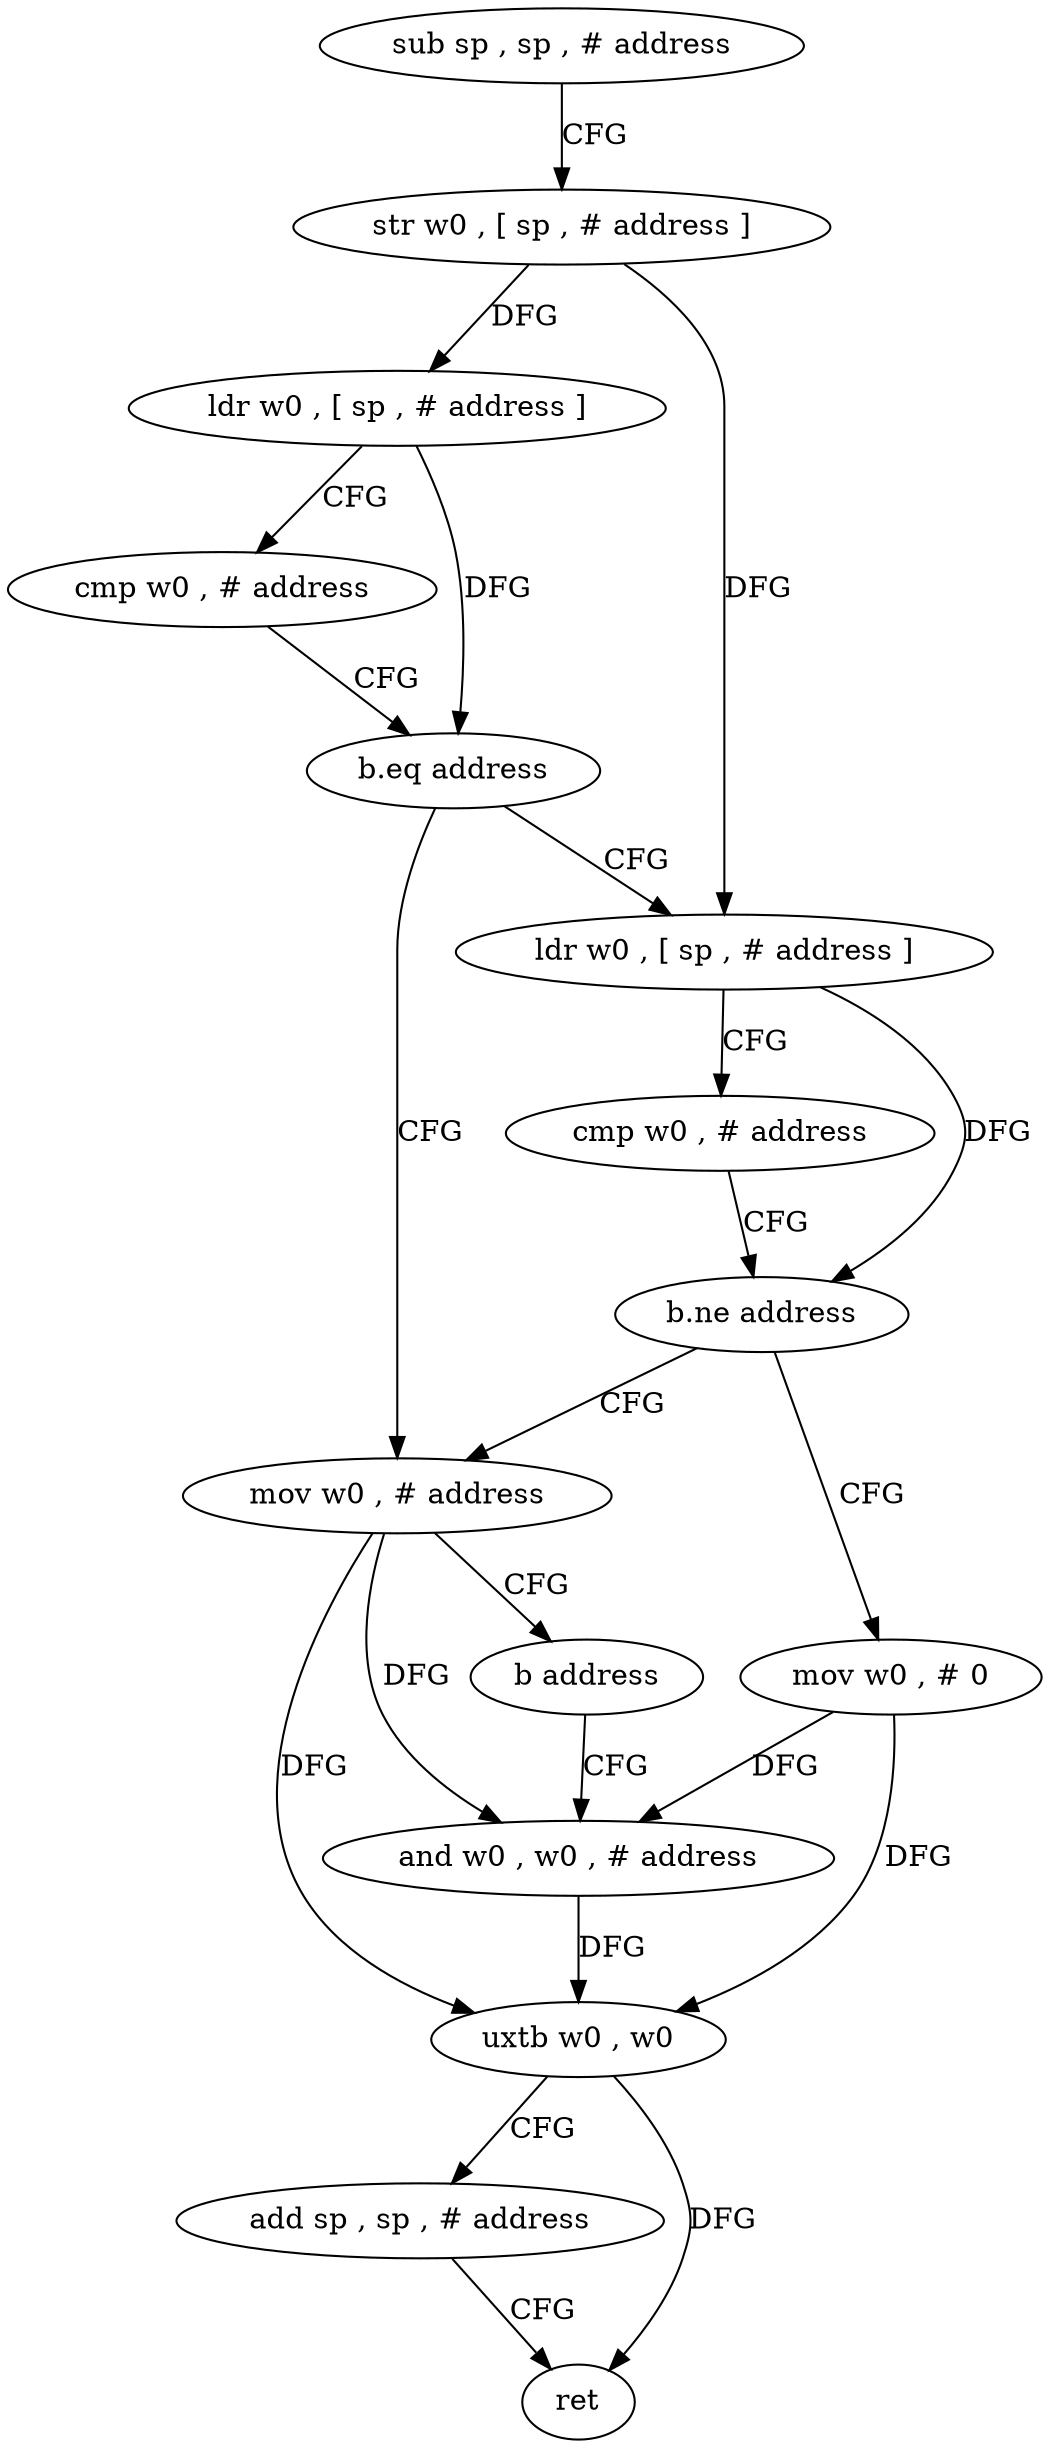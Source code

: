 digraph "func" {
"4520652" [label = "sub sp , sp , # address" ]
"4520656" [label = "str w0 , [ sp , # address ]" ]
"4520660" [label = "ldr w0 , [ sp , # address ]" ]
"4520664" [label = "cmp w0 , # address" ]
"4520668" [label = "b.eq address" ]
"4520684" [label = "mov w0 , # address" ]
"4520672" [label = "ldr w0 , [ sp , # address ]" ]
"4520688" [label = "b address" ]
"4520696" [label = "and w0 , w0 , # address" ]
"4520676" [label = "cmp w0 , # address" ]
"4520680" [label = "b.ne address" ]
"4520692" [label = "mov w0 , # 0" ]
"4520700" [label = "uxtb w0 , w0" ]
"4520704" [label = "add sp , sp , # address" ]
"4520708" [label = "ret" ]
"4520652" -> "4520656" [ label = "CFG" ]
"4520656" -> "4520660" [ label = "DFG" ]
"4520656" -> "4520672" [ label = "DFG" ]
"4520660" -> "4520664" [ label = "CFG" ]
"4520660" -> "4520668" [ label = "DFG" ]
"4520664" -> "4520668" [ label = "CFG" ]
"4520668" -> "4520684" [ label = "CFG" ]
"4520668" -> "4520672" [ label = "CFG" ]
"4520684" -> "4520688" [ label = "CFG" ]
"4520684" -> "4520696" [ label = "DFG" ]
"4520684" -> "4520700" [ label = "DFG" ]
"4520672" -> "4520676" [ label = "CFG" ]
"4520672" -> "4520680" [ label = "DFG" ]
"4520688" -> "4520696" [ label = "CFG" ]
"4520696" -> "4520700" [ label = "DFG" ]
"4520676" -> "4520680" [ label = "CFG" ]
"4520680" -> "4520692" [ label = "CFG" ]
"4520680" -> "4520684" [ label = "CFG" ]
"4520692" -> "4520696" [ label = "DFG" ]
"4520692" -> "4520700" [ label = "DFG" ]
"4520700" -> "4520704" [ label = "CFG" ]
"4520700" -> "4520708" [ label = "DFG" ]
"4520704" -> "4520708" [ label = "CFG" ]
}

